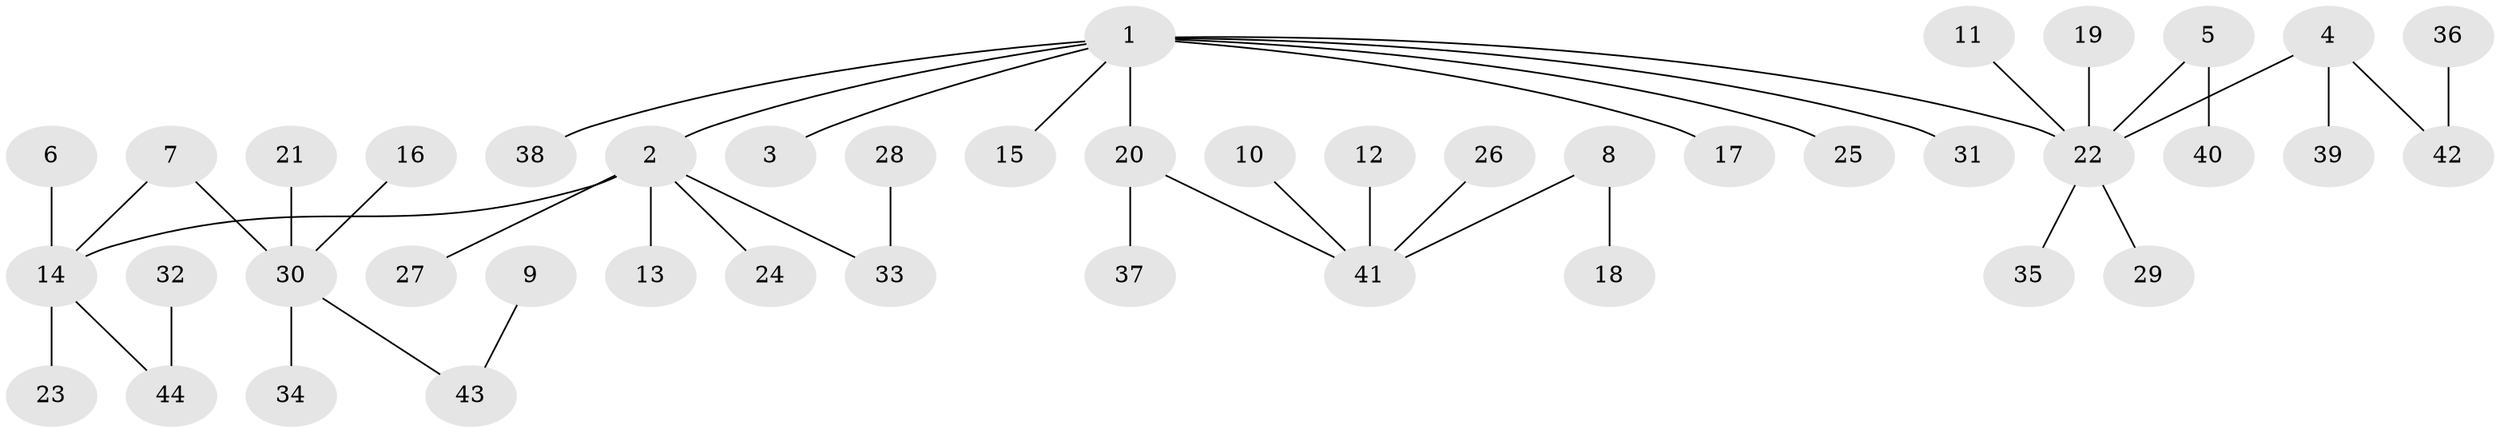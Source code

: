 // original degree distribution, {4: 0.05747126436781609, 5: 0.022988505747126436, 7: 0.022988505747126436, 1: 0.5402298850574713, 3: 0.08045977011494253, 6: 0.034482758620689655, 2: 0.2413793103448276}
// Generated by graph-tools (version 1.1) at 2025/50/03/09/25 03:50:16]
// undirected, 44 vertices, 43 edges
graph export_dot {
graph [start="1"]
  node [color=gray90,style=filled];
  1;
  2;
  3;
  4;
  5;
  6;
  7;
  8;
  9;
  10;
  11;
  12;
  13;
  14;
  15;
  16;
  17;
  18;
  19;
  20;
  21;
  22;
  23;
  24;
  25;
  26;
  27;
  28;
  29;
  30;
  31;
  32;
  33;
  34;
  35;
  36;
  37;
  38;
  39;
  40;
  41;
  42;
  43;
  44;
  1 -- 2 [weight=1.0];
  1 -- 3 [weight=1.0];
  1 -- 15 [weight=1.0];
  1 -- 17 [weight=1.0];
  1 -- 20 [weight=1.0];
  1 -- 22 [weight=1.0];
  1 -- 25 [weight=1.0];
  1 -- 31 [weight=1.0];
  1 -- 38 [weight=1.0];
  2 -- 13 [weight=1.0];
  2 -- 14 [weight=1.0];
  2 -- 24 [weight=1.0];
  2 -- 27 [weight=1.0];
  2 -- 33 [weight=1.0];
  4 -- 22 [weight=1.0];
  4 -- 39 [weight=1.0];
  4 -- 42 [weight=1.0];
  5 -- 22 [weight=1.0];
  5 -- 40 [weight=1.0];
  6 -- 14 [weight=1.0];
  7 -- 14 [weight=1.0];
  7 -- 30 [weight=1.0];
  8 -- 18 [weight=1.0];
  8 -- 41 [weight=1.0];
  9 -- 43 [weight=1.0];
  10 -- 41 [weight=1.0];
  11 -- 22 [weight=1.0];
  12 -- 41 [weight=1.0];
  14 -- 23 [weight=1.0];
  14 -- 44 [weight=1.0];
  16 -- 30 [weight=1.0];
  19 -- 22 [weight=1.0];
  20 -- 37 [weight=1.0];
  20 -- 41 [weight=1.0];
  21 -- 30 [weight=1.0];
  22 -- 29 [weight=1.0];
  22 -- 35 [weight=1.0];
  26 -- 41 [weight=1.0];
  28 -- 33 [weight=1.0];
  30 -- 34 [weight=1.0];
  30 -- 43 [weight=1.0];
  32 -- 44 [weight=1.0];
  36 -- 42 [weight=1.0];
}
